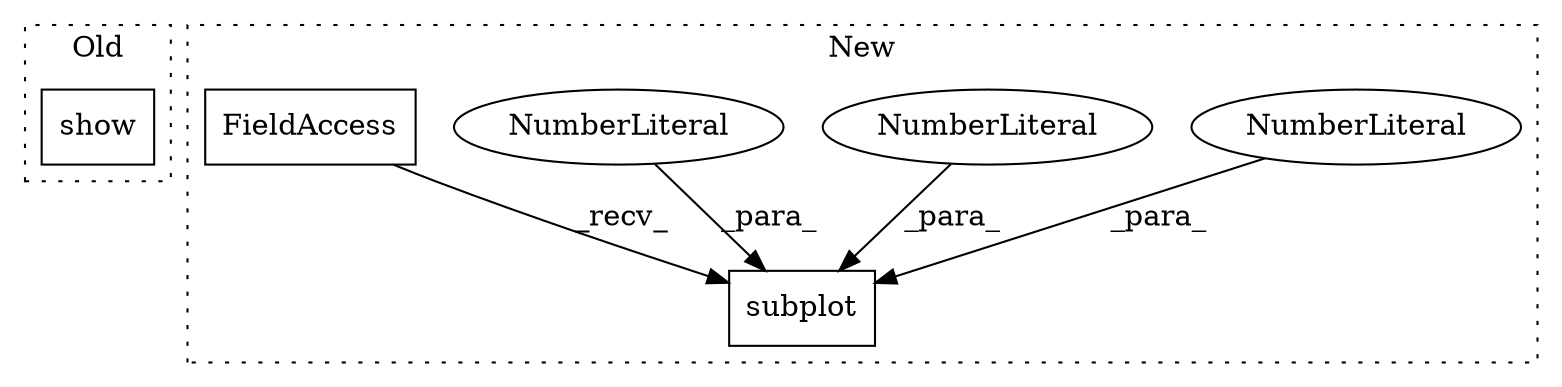 digraph G {
subgraph cluster0 {
1 [label="show" a="32" s="662" l="6" shape="box"];
label = "Old";
style="dotted";
}
subgraph cluster1 {
2 [label="subplot" a="32" s="733,746" l="8,1" shape="box"];
3 [label="NumberLiteral" a="34" s="743" l="1" shape="ellipse"];
4 [label="NumberLiteral" a="34" s="745" l="1" shape="ellipse"];
5 [label="NumberLiteral" a="34" s="741" l="1" shape="ellipse"];
6 [label="FieldAccess" a="22" s="715" l="10" shape="box"];
label = "New";
style="dotted";
}
3 -> 2 [label="_para_"];
4 -> 2 [label="_para_"];
5 -> 2 [label="_para_"];
6 -> 2 [label="_recv_"];
}